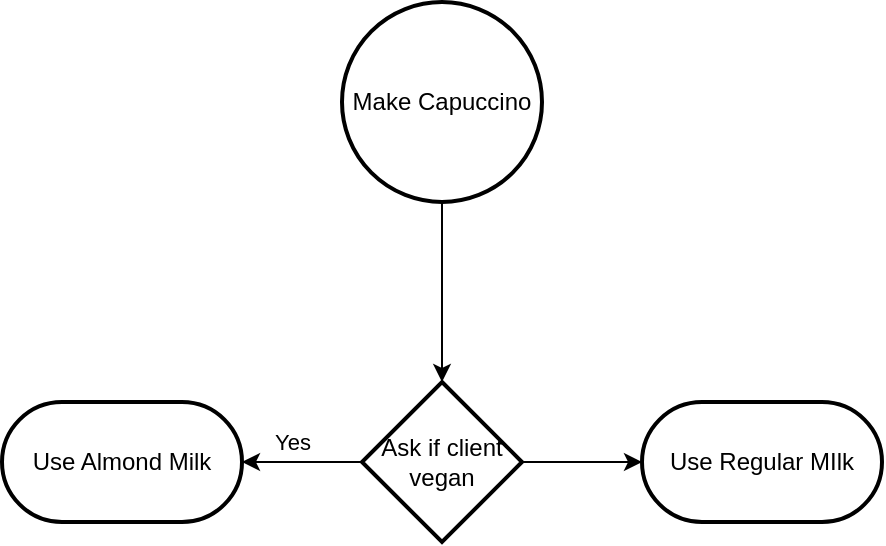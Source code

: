 <mxfile version="24.2.7" type="github">
  <diagram name="Page-1" id="eV6vD9X3mPy9kxwLq2gk">
    <mxGraphModel dx="1386" dy="751" grid="1" gridSize="10" guides="1" tooltips="1" connect="1" arrows="1" fold="1" page="1" pageScale="1" pageWidth="850" pageHeight="1100" math="0" shadow="0">
      <root>
        <mxCell id="0" />
        <mxCell id="1" parent="0" />
        <mxCell id="FcU6XPb-YYQE_k6pm6Bs-4" value="" style="edgeStyle=orthogonalEdgeStyle;rounded=0;orthogonalLoop=1;jettySize=auto;html=1;" edge="1" parent="1" source="FcU6XPb-YYQE_k6pm6Bs-1" target="FcU6XPb-YYQE_k6pm6Bs-3">
          <mxGeometry relative="1" as="geometry" />
        </mxCell>
        <mxCell id="FcU6XPb-YYQE_k6pm6Bs-1" value="Make Capuccino" style="strokeWidth=2;html=1;shape=mxgraph.flowchart.start_2;whiteSpace=wrap;" vertex="1" parent="1">
          <mxGeometry x="370" y="340" width="100" height="100" as="geometry" />
        </mxCell>
        <mxCell id="FcU6XPb-YYQE_k6pm6Bs-8" value="" style="edgeStyle=orthogonalEdgeStyle;rounded=0;orthogonalLoop=1;jettySize=auto;html=1;" edge="1" parent="1" source="FcU6XPb-YYQE_k6pm6Bs-3" target="FcU6XPb-YYQE_k6pm6Bs-7">
          <mxGeometry relative="1" as="geometry" />
        </mxCell>
        <mxCell id="FcU6XPb-YYQE_k6pm6Bs-9" value="Yes" style="edgeLabel;html=1;align=center;verticalAlign=middle;resizable=0;points=[];" vertex="1" connectable="0" parent="FcU6XPb-YYQE_k6pm6Bs-8">
          <mxGeometry x="0.167" relative="1" as="geometry">
            <mxPoint y="-10" as="offset" />
          </mxGeometry>
        </mxCell>
        <mxCell id="FcU6XPb-YYQE_k6pm6Bs-11" value="" style="edgeStyle=orthogonalEdgeStyle;rounded=0;orthogonalLoop=1;jettySize=auto;html=1;" edge="1" parent="1" source="FcU6XPb-YYQE_k6pm6Bs-3" target="FcU6XPb-YYQE_k6pm6Bs-10">
          <mxGeometry relative="1" as="geometry" />
        </mxCell>
        <mxCell id="FcU6XPb-YYQE_k6pm6Bs-3" value="Ask if client&lt;div&gt;vegan&lt;/div&gt;" style="rhombus;whiteSpace=wrap;html=1;strokeWidth=2;" vertex="1" parent="1">
          <mxGeometry x="380" y="530" width="80" height="80" as="geometry" />
        </mxCell>
        <mxCell id="FcU6XPb-YYQE_k6pm6Bs-7" value="Use Almond Milk" style="rounded=1;whiteSpace=wrap;html=1;strokeWidth=2;arcSize=50;" vertex="1" parent="1">
          <mxGeometry x="200" y="540" width="120" height="60" as="geometry" />
        </mxCell>
        <mxCell id="FcU6XPb-YYQE_k6pm6Bs-10" value="Use Regular MIlk" style="rounded=1;whiteSpace=wrap;html=1;strokeWidth=2;arcSize=50;" vertex="1" parent="1">
          <mxGeometry x="520" y="540" width="120" height="60" as="geometry" />
        </mxCell>
      </root>
    </mxGraphModel>
  </diagram>
</mxfile>
